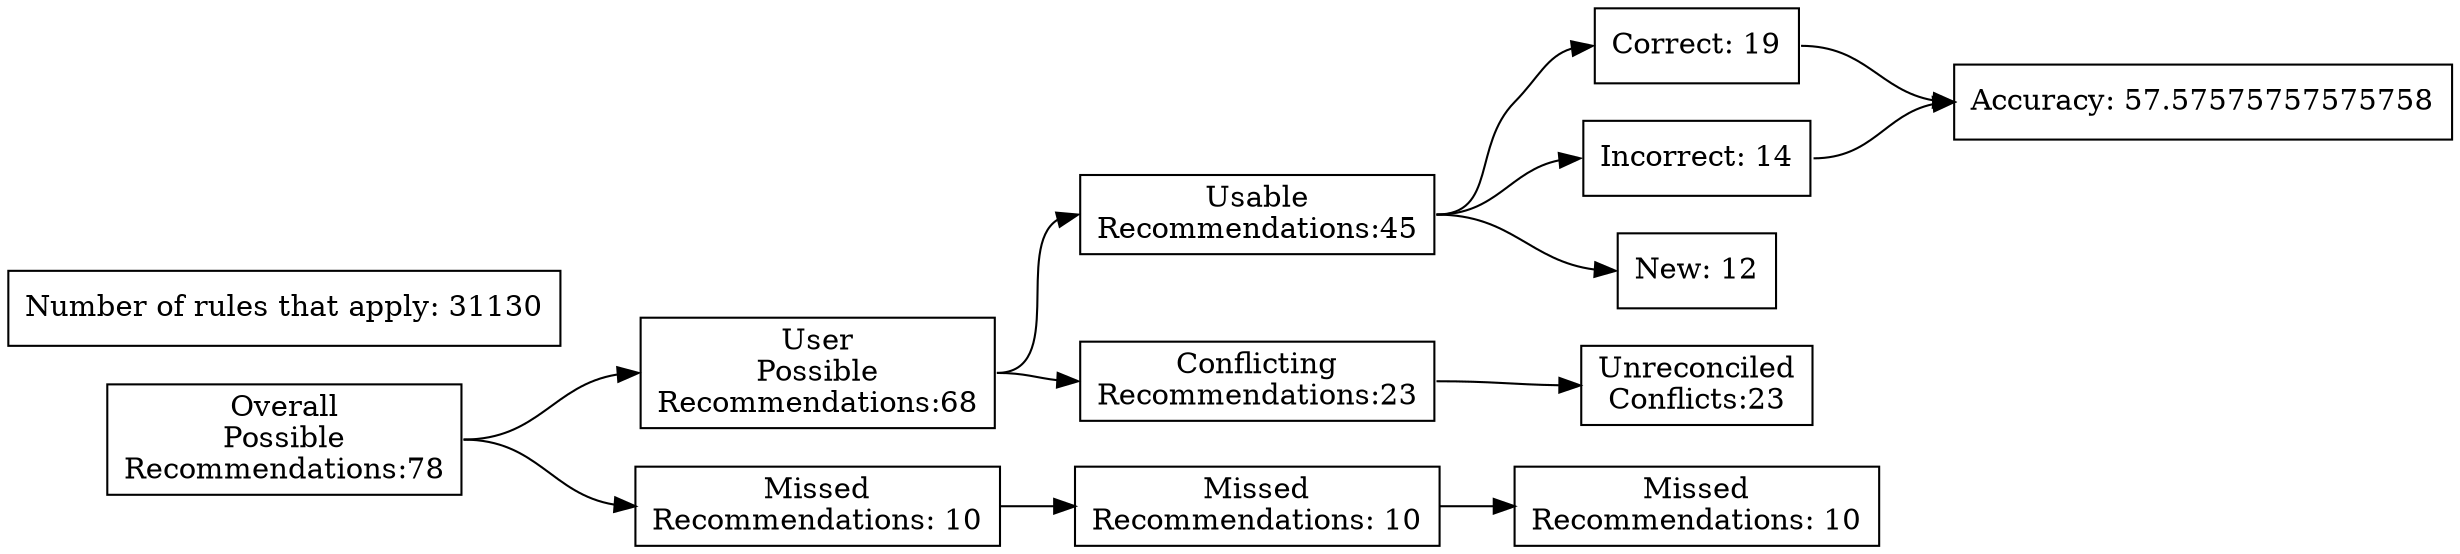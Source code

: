 digraph {
	graph [rankdir=LR]
	node [pos=r shape=box]
	edge [headport=w tailport=e]
		A [label="Overall
Possible
Recommendations:78"]
		B [label="User
Possible
Recommendations:68"]
		C [label="Missed
Recommendations: 10"]
		D [label="Usable
Recommendations:45"]
		E [label="Conflicting
Recommendations:23"]
		J [label="Missed
Recommendations: 10"]
		M [label="Unreconciled
Conflicts:23"]
		F [label="Correct: 19"]
		G [label="Incorrect: 14"]
		H [label="New: 12"]
		K [label="Missed
Recommendations: 10"]
		I [label="Accuracy: 57.57575757575758"]
		l [label="Number of rules that apply: 31130"]
			A -> B
			A -> C
			B -> D
			B -> E
			D -> F
			D -> G
			D -> H
			F -> I
			G -> I
			C -> J
			J -> K
			E -> M
}